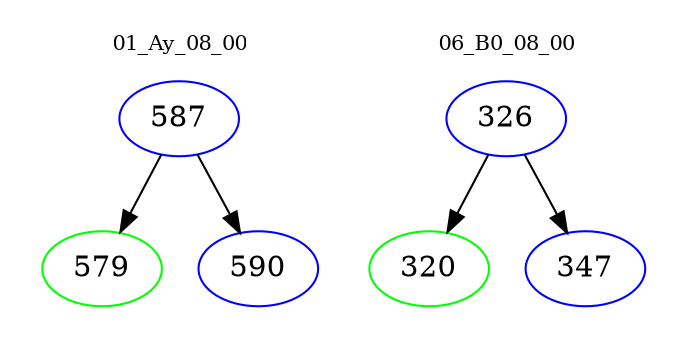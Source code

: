 digraph{
subgraph cluster_0 {
color = white
label = "01_Ay_08_00";
fontsize=10;
T0_587 [label="587", color="blue"]
T0_587 -> T0_579 [color="black"]
T0_579 [label="579", color="green"]
T0_587 -> T0_590 [color="black"]
T0_590 [label="590", color="blue"]
}
subgraph cluster_1 {
color = white
label = "06_B0_08_00";
fontsize=10;
T1_326 [label="326", color="blue"]
T1_326 -> T1_320 [color="black"]
T1_320 [label="320", color="green"]
T1_326 -> T1_347 [color="black"]
T1_347 [label="347", color="blue"]
}
}
